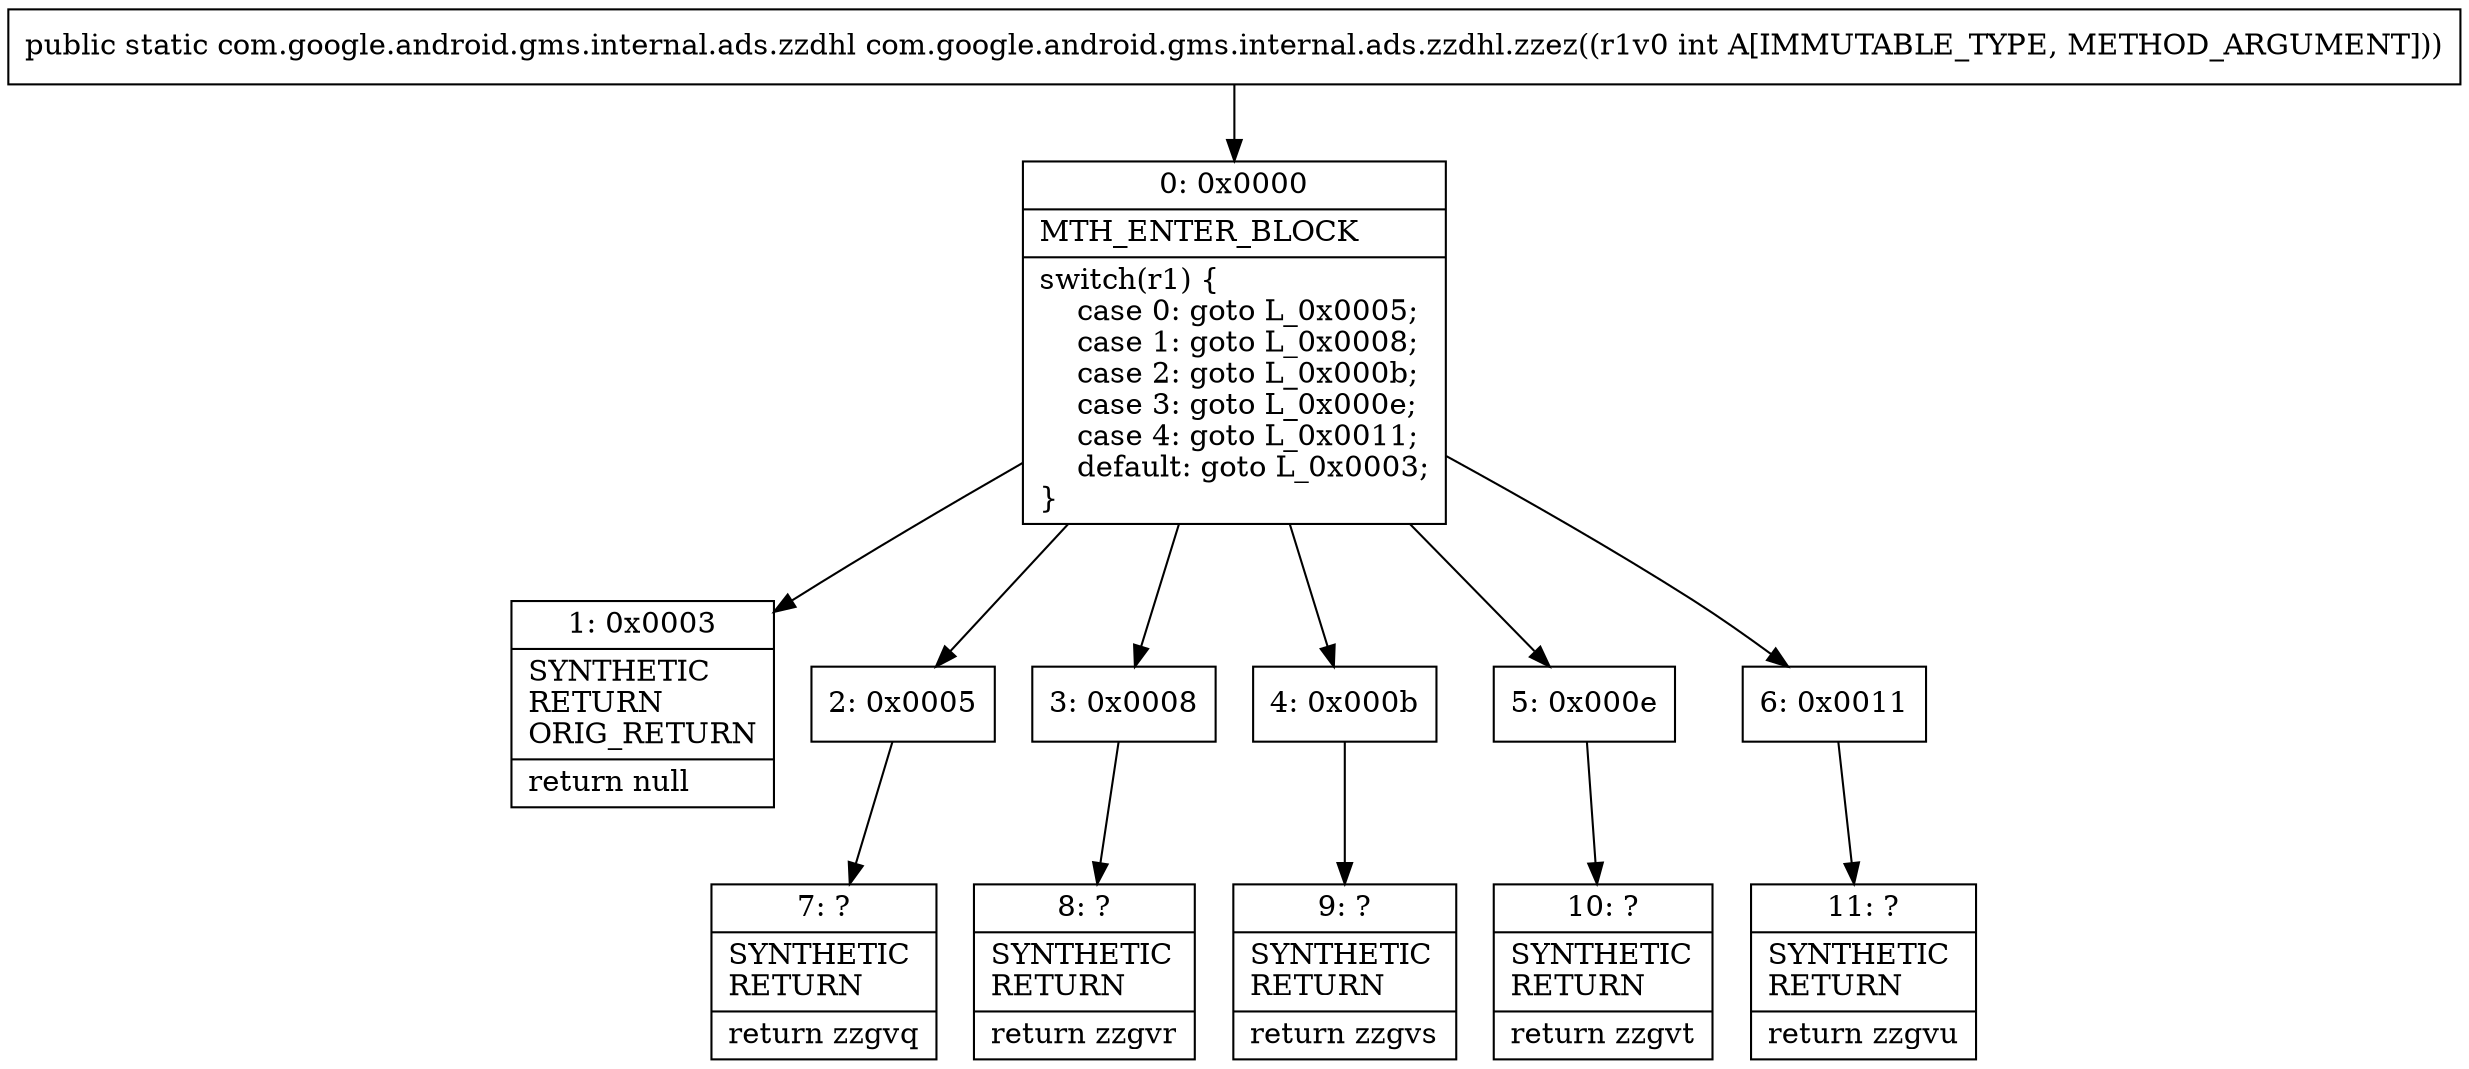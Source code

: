 digraph "CFG forcom.google.android.gms.internal.ads.zzdhl.zzez(I)Lcom\/google\/android\/gms\/internal\/ads\/zzdhl;" {
Node_0 [shape=record,label="{0\:\ 0x0000|MTH_ENTER_BLOCK\l|switch(r1) \{\l    case 0: goto L_0x0005;\l    case 1: goto L_0x0008;\l    case 2: goto L_0x000b;\l    case 3: goto L_0x000e;\l    case 4: goto L_0x0011;\l    default: goto L_0x0003;\l\}\l}"];
Node_1 [shape=record,label="{1\:\ 0x0003|SYNTHETIC\lRETURN\lORIG_RETURN\l|return null\l}"];
Node_2 [shape=record,label="{2\:\ 0x0005}"];
Node_3 [shape=record,label="{3\:\ 0x0008}"];
Node_4 [shape=record,label="{4\:\ 0x000b}"];
Node_5 [shape=record,label="{5\:\ 0x000e}"];
Node_6 [shape=record,label="{6\:\ 0x0011}"];
Node_7 [shape=record,label="{7\:\ ?|SYNTHETIC\lRETURN\l|return zzgvq\l}"];
Node_8 [shape=record,label="{8\:\ ?|SYNTHETIC\lRETURN\l|return zzgvr\l}"];
Node_9 [shape=record,label="{9\:\ ?|SYNTHETIC\lRETURN\l|return zzgvs\l}"];
Node_10 [shape=record,label="{10\:\ ?|SYNTHETIC\lRETURN\l|return zzgvt\l}"];
Node_11 [shape=record,label="{11\:\ ?|SYNTHETIC\lRETURN\l|return zzgvu\l}"];
MethodNode[shape=record,label="{public static com.google.android.gms.internal.ads.zzdhl com.google.android.gms.internal.ads.zzdhl.zzez((r1v0 int A[IMMUTABLE_TYPE, METHOD_ARGUMENT])) }"];
MethodNode -> Node_0;
Node_0 -> Node_1;
Node_0 -> Node_2;
Node_0 -> Node_3;
Node_0 -> Node_4;
Node_0 -> Node_5;
Node_0 -> Node_6;
Node_2 -> Node_7;
Node_3 -> Node_8;
Node_4 -> Node_9;
Node_5 -> Node_10;
Node_6 -> Node_11;
}

